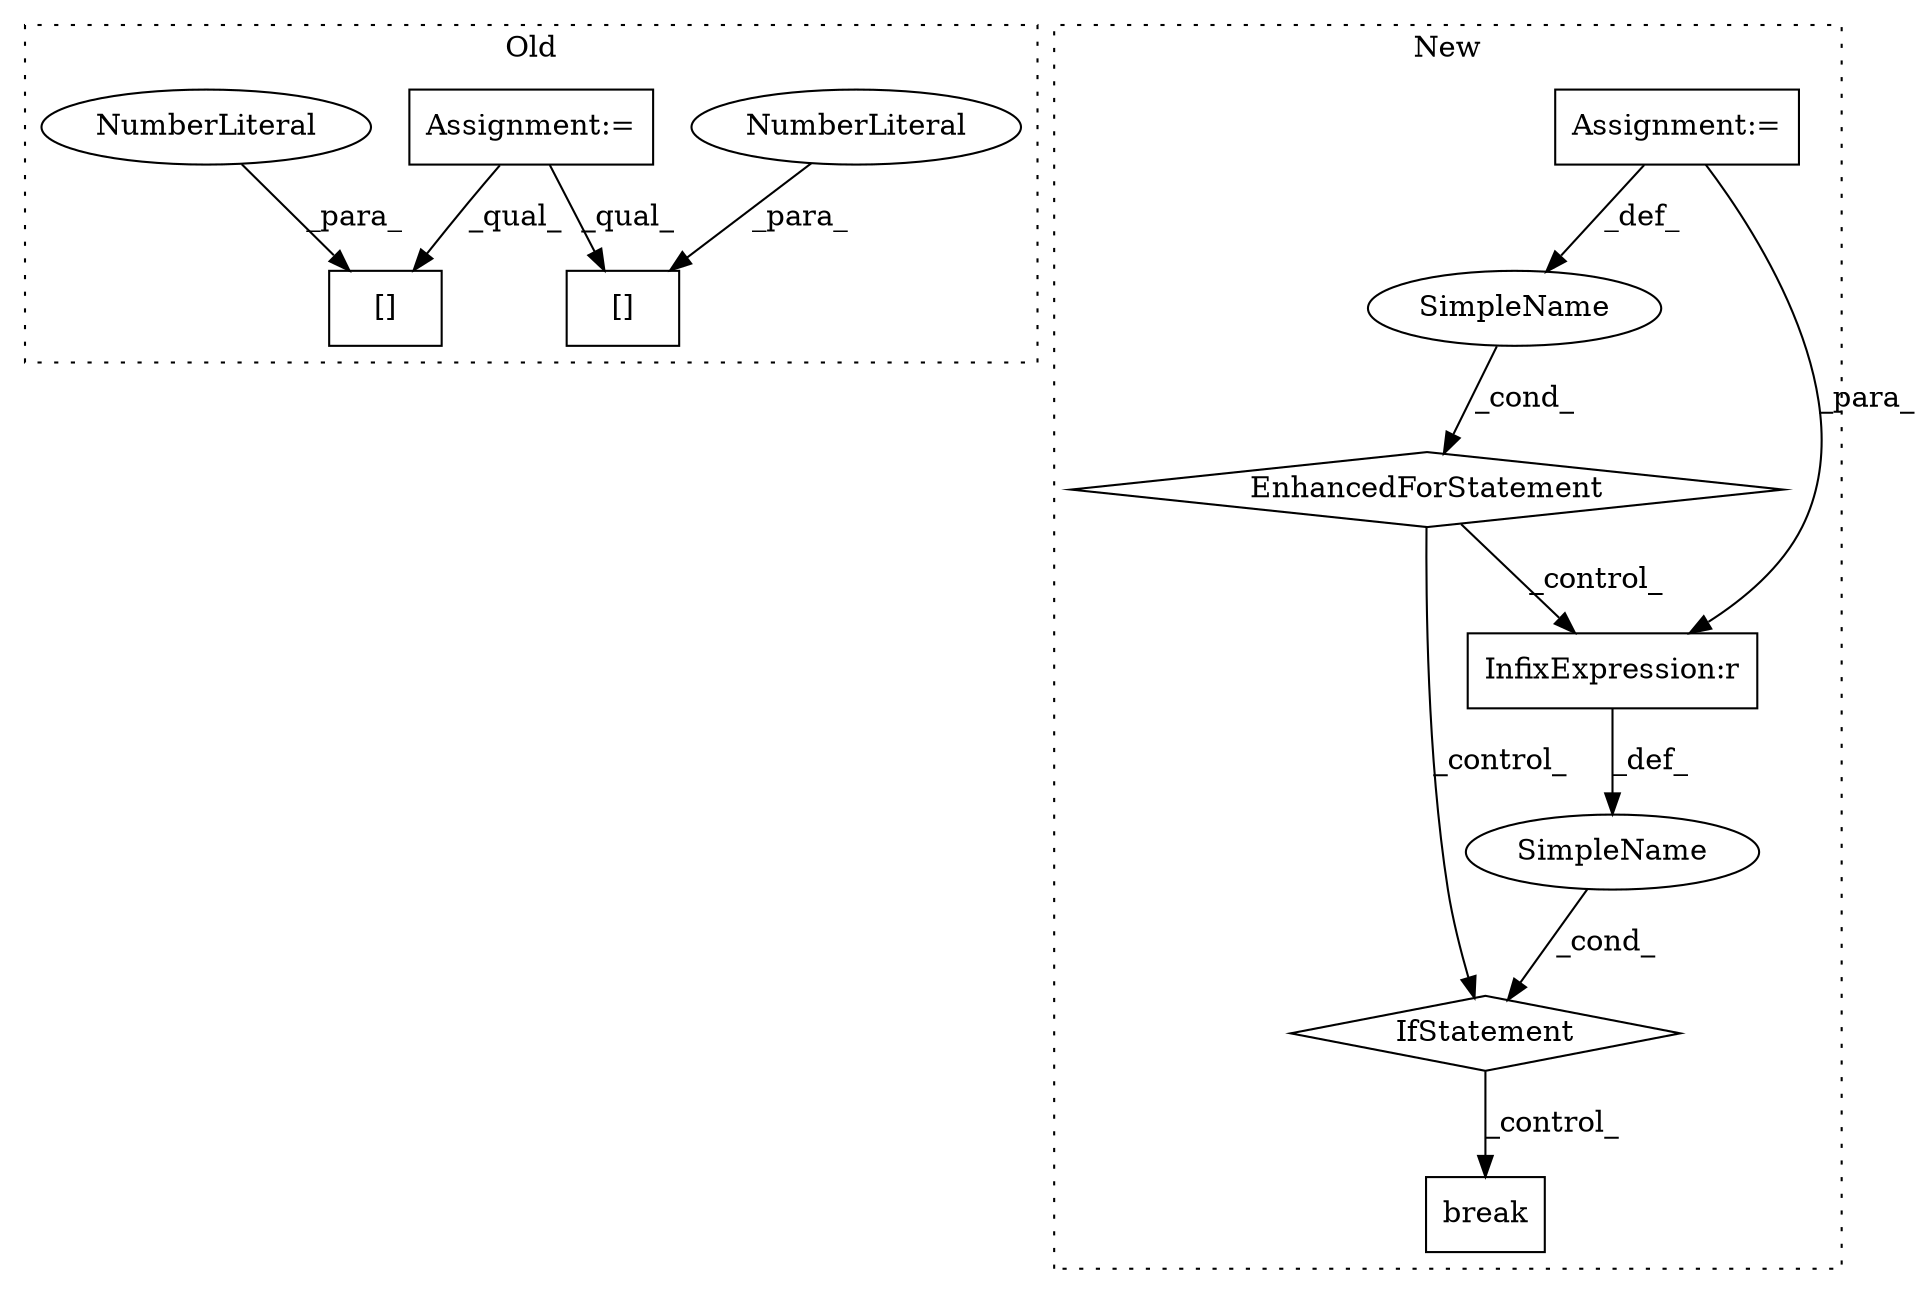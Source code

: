 digraph G {
subgraph cluster0 {
1 [label="[]" a="2" s="2792,2807" l="14,1" shape="box"];
9 [label="NumberLiteral" a="34" s="2806" l="1" shape="ellipse"];
10 [label="Assignment:=" a="7" s="2246" l="17" shape="box"];
11 [label="[]" a="2" s="2553,2565" l="11,1" shape="box"];
12 [label="NumberLiteral" a="34" s="2564" l="1" shape="ellipse"];
label = "Old";
style="dotted";
}
subgraph cluster1 {
2 [label="break" a="10" s="2592" l="6" shape="box"];
3 [label="IfStatement" a="25" s="2512,2530" l="4,2" shape="diamond"];
4 [label="SimpleName" a="42" s="" l="" shape="ellipse"];
5 [label="Assignment:=" a="7" s="2367,2500" l="72,2" shape="box"];
6 [label="SimpleName" a="42" s="2443" l="23" shape="ellipse"];
7 [label="EnhancedForStatement" a="70" s="2367,2500" l="72,2" shape="diamond"];
8 [label="InfixExpression:r" a="27" s="2520" l="4" shape="box"];
label = "New";
style="dotted";
}
3 -> 2 [label="_control_"];
4 -> 3 [label="_cond_"];
5 -> 6 [label="_def_"];
5 -> 8 [label="_para_"];
6 -> 7 [label="_cond_"];
7 -> 8 [label="_control_"];
7 -> 3 [label="_control_"];
8 -> 4 [label="_def_"];
9 -> 1 [label="_para_"];
10 -> 11 [label="_qual_"];
10 -> 1 [label="_qual_"];
12 -> 11 [label="_para_"];
}
